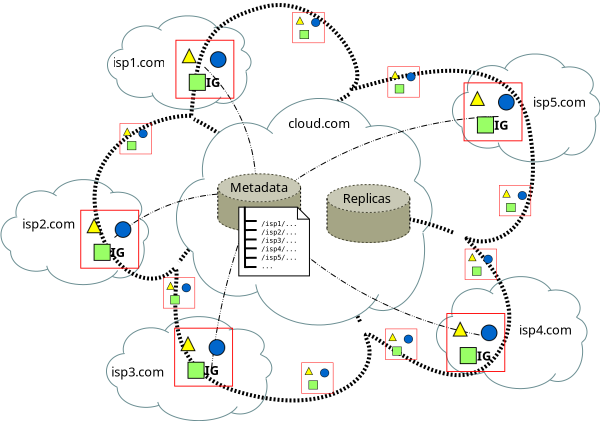 <?xml version="1.0" encoding="UTF-8"?>
<dia:diagram xmlns:dia="http://www.lysator.liu.se/~alla/dia/">
  <dia:layer name="Background" visible="true" active="true">
    <dia:object type="Cisco - Cloud White" version="1" id="O0">
      <dia:attribute name="obj_pos">
        <dia:point val="-116.675,30.475"/>
      </dia:attribute>
      <dia:attribute name="obj_bb">
        <dia:rectangle val="-116.675,30.475;-109.15,36.075"/>
      </dia:attribute>
      <dia:attribute name="meta">
        <dia:composite type="dict"/>
      </dia:attribute>
      <dia:attribute name="elem_corner">
        <dia:point val="-116.675,30.475"/>
      </dia:attribute>
      <dia:attribute name="elem_width">
        <dia:real val="7.525"/>
      </dia:attribute>
      <dia:attribute name="elem_height">
        <dia:real val="5.6"/>
      </dia:attribute>
      <dia:attribute name="line_width">
        <dia:real val="0"/>
      </dia:attribute>
      <dia:attribute name="line_colour">
        <dia:color val="#000000"/>
      </dia:attribute>
      <dia:attribute name="fill_colour">
        <dia:color val="#ffffff"/>
      </dia:attribute>
      <dia:attribute name="show_background">
        <dia:boolean val="true"/>
      </dia:attribute>
      <dia:attribute name="line_style">
        <dia:enum val="0"/>
        <dia:real val="1"/>
      </dia:attribute>
      <dia:attribute name="flip_horizontal">
        <dia:boolean val="false"/>
      </dia:attribute>
      <dia:attribute name="flip_vertical">
        <dia:boolean val="false"/>
      </dia:attribute>
      <dia:attribute name="subscale">
        <dia:real val="1"/>
      </dia:attribute>
    </dia:object>
    <dia:object type="Standard - Arc" version="0" id="O1">
      <dia:attribute name="obj_pos">
        <dia:point val="-120.5,32.719"/>
      </dia:attribute>
      <dia:attribute name="obj_bb">
        <dia:rectangle val="-123.185,28.829;-120.361,32.858"/>
      </dia:attribute>
      <dia:attribute name="conn_endpoints">
        <dia:point val="-120.5,32.719"/>
        <dia:point val="-123.046,28.968"/>
      </dia:attribute>
      <dia:attribute name="curve_distance">
        <dia:real val="0.193"/>
      </dia:attribute>
      <dia:attribute name="line_width">
        <dia:real val="0.2"/>
      </dia:attribute>
      <dia:attribute name="line_style">
        <dia:enum val="4"/>
      </dia:attribute>
    </dia:object>
    <dia:object type="Standard - Arc" version="0" id="O2">
      <dia:attribute name="obj_pos">
        <dia:point val="-126.65,27.019"/>
      </dia:attribute>
      <dia:attribute name="obj_bb">
        <dia:rectangle val="-129.691,26.877;-126.509,29.885"/>
      </dia:attribute>
      <dia:attribute name="conn_endpoints">
        <dia:point val="-126.65,27.019"/>
        <dia:point val="-129.55,29.744"/>
      </dia:attribute>
      <dia:attribute name="curve_distance">
        <dia:real val="0.193"/>
      </dia:attribute>
      <dia:attribute name="line_width">
        <dia:real val="0.2"/>
      </dia:attribute>
      <dia:attribute name="line_style">
        <dia:enum val="4"/>
      </dia:attribute>
    </dia:object>
    <dia:object type="Standard - Arc" version="0" id="O3">
      <dia:attribute name="obj_pos">
        <dia:point val="-125.4,25.144"/>
      </dia:attribute>
      <dia:attribute name="obj_bb">
        <dia:rectangle val="-128.941,22.462;-125.26,25.284"/>
      </dia:attribute>
      <dia:attribute name="conn_endpoints">
        <dia:point val="-125.4,25.144"/>
        <dia:point val="-128.801,22.602"/>
      </dia:attribute>
      <dia:attribute name="curve_distance">
        <dia:real val="0.193"/>
      </dia:attribute>
      <dia:attribute name="line_width">
        <dia:real val="0.2"/>
      </dia:attribute>
      <dia:attribute name="line_style">
        <dia:enum val="4"/>
      </dia:attribute>
    </dia:object>
    <dia:object type="Standard - Arc" version="0" id="O4">
      <dia:attribute name="obj_pos">
        <dia:point val="-121.039,21.355"/>
      </dia:attribute>
      <dia:attribute name="obj_bb">
        <dia:rectangle val="-124.366,21.213;-120.898,24.31"/>
      </dia:attribute>
      <dia:attribute name="conn_endpoints">
        <dia:point val="-121.039,21.355"/>
        <dia:point val="-124.225,24.169"/>
      </dia:attribute>
      <dia:attribute name="curve_distance">
        <dia:real val="0.193"/>
      </dia:attribute>
      <dia:attribute name="line_width">
        <dia:real val="0.2"/>
      </dia:attribute>
      <dia:attribute name="line_style">
        <dia:enum val="4"/>
      </dia:attribute>
    </dia:object>
    <dia:object type="Cisco - Cloud White" version="1" id="O5">
      <dia:attribute name="obj_pos">
        <dia:point val="-133.175,32.476"/>
      </dia:attribute>
      <dia:attribute name="obj_bb">
        <dia:rectangle val="-133.175,32.476;-124.91,37.675"/>
      </dia:attribute>
      <dia:attribute name="meta">
        <dia:composite type="dict"/>
      </dia:attribute>
      <dia:attribute name="elem_corner">
        <dia:point val="-133.175,32.476"/>
      </dia:attribute>
      <dia:attribute name="elem_width">
        <dia:real val="8.265"/>
      </dia:attribute>
      <dia:attribute name="elem_height">
        <dia:real val="5.199"/>
      </dia:attribute>
      <dia:attribute name="line_width">
        <dia:real val="0"/>
      </dia:attribute>
      <dia:attribute name="line_colour">
        <dia:color val="#000000"/>
      </dia:attribute>
      <dia:attribute name="fill_colour">
        <dia:color val="#ffffff"/>
      </dia:attribute>
      <dia:attribute name="show_background">
        <dia:boolean val="true"/>
      </dia:attribute>
      <dia:attribute name="line_style">
        <dia:enum val="0"/>
        <dia:real val="1"/>
      </dia:attribute>
      <dia:attribute name="flip_horizontal">
        <dia:boolean val="false"/>
      </dia:attribute>
      <dia:attribute name="flip_vertical">
        <dia:boolean val="false"/>
      </dia:attribute>
      <dia:attribute name="subscale">
        <dia:real val="1"/>
      </dia:attribute>
    </dia:object>
    <dia:object type="Cisco - Cloud White" version="1" id="O6">
      <dia:attribute name="obj_pos">
        <dia:point val="-138.45,25.625"/>
      </dia:attribute>
      <dia:attribute name="obj_bb">
        <dia:rectangle val="-138.45,25.625;-131.075,30.875"/>
      </dia:attribute>
      <dia:attribute name="meta">
        <dia:composite type="dict"/>
      </dia:attribute>
      <dia:attribute name="elem_corner">
        <dia:point val="-138.45,25.625"/>
      </dia:attribute>
      <dia:attribute name="elem_width">
        <dia:real val="7.375"/>
      </dia:attribute>
      <dia:attribute name="elem_height">
        <dia:real val="5.25"/>
      </dia:attribute>
      <dia:attribute name="line_width">
        <dia:real val="0"/>
      </dia:attribute>
      <dia:attribute name="line_colour">
        <dia:color val="#000000"/>
      </dia:attribute>
      <dia:attribute name="fill_colour">
        <dia:color val="#ffffff"/>
      </dia:attribute>
      <dia:attribute name="show_background">
        <dia:boolean val="true"/>
      </dia:attribute>
      <dia:attribute name="line_style">
        <dia:enum val="0"/>
        <dia:real val="1"/>
      </dia:attribute>
      <dia:attribute name="flip_horizontal">
        <dia:boolean val="false"/>
      </dia:attribute>
      <dia:attribute name="flip_vertical">
        <dia:boolean val="false"/>
      </dia:attribute>
      <dia:attribute name="subscale">
        <dia:real val="1"/>
      </dia:attribute>
    </dia:object>
    <dia:object type="Cisco - Cloud White" version="1" id="O7">
      <dia:attribute name="obj_pos">
        <dia:point val="-115.875,19.344"/>
      </dia:attribute>
      <dia:attribute name="obj_bb">
        <dia:rectangle val="-115.875,19.344;-108.5,24.738"/>
      </dia:attribute>
      <dia:attribute name="meta">
        <dia:composite type="dict"/>
      </dia:attribute>
      <dia:attribute name="elem_corner">
        <dia:point val="-115.875,19.344"/>
      </dia:attribute>
      <dia:attribute name="elem_width">
        <dia:real val="7.375"/>
      </dia:attribute>
      <dia:attribute name="elem_height">
        <dia:real val="5.394"/>
      </dia:attribute>
      <dia:attribute name="line_width">
        <dia:real val="0"/>
      </dia:attribute>
      <dia:attribute name="line_colour">
        <dia:color val="#000000"/>
      </dia:attribute>
      <dia:attribute name="fill_colour">
        <dia:color val="#ffffff"/>
      </dia:attribute>
      <dia:attribute name="show_background">
        <dia:boolean val="true"/>
      </dia:attribute>
      <dia:attribute name="line_style">
        <dia:enum val="0"/>
        <dia:real val="1"/>
      </dia:attribute>
      <dia:attribute name="flip_horizontal">
        <dia:boolean val="false"/>
      </dia:attribute>
      <dia:attribute name="flip_vertical">
        <dia:boolean val="false"/>
      </dia:attribute>
      <dia:attribute name="subscale">
        <dia:real val="1"/>
      </dia:attribute>
    </dia:object>
    <dia:object type="Cisco - Cloud White" version="1" id="O8">
      <dia:attribute name="obj_pos">
        <dia:point val="-133.125,17.438"/>
      </dia:attribute>
      <dia:attribute name="obj_bb">
        <dia:rectangle val="-133.125,17.438;-125.95,22.113"/>
      </dia:attribute>
      <dia:attribute name="meta">
        <dia:composite type="dict"/>
      </dia:attribute>
      <dia:attribute name="elem_corner">
        <dia:point val="-133.125,17.438"/>
      </dia:attribute>
      <dia:attribute name="elem_width">
        <dia:real val="7.175"/>
      </dia:attribute>
      <dia:attribute name="elem_height">
        <dia:real val="4.675"/>
      </dia:attribute>
      <dia:attribute name="line_width">
        <dia:real val="0"/>
      </dia:attribute>
      <dia:attribute name="line_colour">
        <dia:color val="#000000"/>
      </dia:attribute>
      <dia:attribute name="fill_colour">
        <dia:color val="#ffffff"/>
      </dia:attribute>
      <dia:attribute name="show_background">
        <dia:boolean val="true"/>
      </dia:attribute>
      <dia:attribute name="line_style">
        <dia:enum val="0"/>
        <dia:real val="1"/>
      </dia:attribute>
      <dia:attribute name="flip_horizontal">
        <dia:boolean val="false"/>
      </dia:attribute>
      <dia:attribute name="flip_vertical">
        <dia:boolean val="false"/>
      </dia:attribute>
      <dia:attribute name="subscale">
        <dia:real val="1"/>
      </dia:attribute>
    </dia:object>
    <dia:object type="Network - Cloud" version="1" id="O9">
      <dia:attribute name="obj_pos">
        <dia:point val="-133.775,16.894"/>
      </dia:attribute>
      <dia:attribute name="obj_bb">
        <dia:rectangle val="-133.775,16.894;-111.85,36.669"/>
      </dia:attribute>
      <dia:attribute name="meta">
        <dia:composite type="dict"/>
      </dia:attribute>
      <dia:attribute name="elem_corner">
        <dia:point val="-133.775,16.894"/>
      </dia:attribute>
      <dia:attribute name="elem_width">
        <dia:real val="21.925"/>
      </dia:attribute>
      <dia:attribute name="elem_height">
        <dia:real val="19.775"/>
      </dia:attribute>
      <dia:attribute name="line_width">
        <dia:real val="0.2"/>
      </dia:attribute>
      <dia:attribute name="line_colour">
        <dia:color val="#000000"/>
      </dia:attribute>
      <dia:attribute name="fill_colour">
        <dia:color val="#ffffff"/>
      </dia:attribute>
      <dia:attribute name="show_background">
        <dia:boolean val="false"/>
      </dia:attribute>
      <dia:attribute name="line_style">
        <dia:enum val="4"/>
        <dia:real val="1"/>
      </dia:attribute>
      <dia:attribute name="padding">
        <dia:real val="0.1"/>
      </dia:attribute>
      <dia:attribute name="text">
        <dia:composite type="text">
          <dia:attribute name="string">
            <dia:string>##</dia:string>
          </dia:attribute>
          <dia:attribute name="font">
            <dia:font family="sans" style="0" name="Helvetica"/>
          </dia:attribute>
          <dia:attribute name="height">
            <dia:real val="0.8"/>
          </dia:attribute>
          <dia:attribute name="pos">
            <dia:point val="-122.225,27.33"/>
          </dia:attribute>
          <dia:attribute name="color">
            <dia:color val="#000000"/>
          </dia:attribute>
          <dia:attribute name="alignment">
            <dia:enum val="1"/>
          </dia:attribute>
        </dia:composite>
      </dia:attribute>
      <dia:attribute name="flip_horizontal">
        <dia:boolean val="false"/>
      </dia:attribute>
      <dia:attribute name="flip_vertical">
        <dia:boolean val="false"/>
      </dia:attribute>
      <dia:attribute name="subscale">
        <dia:real val="1"/>
      </dia:attribute>
    </dia:object>
    <dia:object type="Cisco - Cloud White" version="1" id="O10">
      <dia:attribute name="obj_pos">
        <dia:point val="-129.675,21.569"/>
      </dia:attribute>
      <dia:attribute name="obj_bb">
        <dia:rectangle val="-129.675,21.569;-116.9,32.894"/>
      </dia:attribute>
      <dia:attribute name="meta">
        <dia:composite type="dict"/>
      </dia:attribute>
      <dia:attribute name="elem_corner">
        <dia:point val="-129.675,21.569"/>
      </dia:attribute>
      <dia:attribute name="elem_width">
        <dia:real val="12.775"/>
      </dia:attribute>
      <dia:attribute name="elem_height">
        <dia:real val="11.325"/>
      </dia:attribute>
      <dia:attribute name="line_width">
        <dia:real val="0"/>
      </dia:attribute>
      <dia:attribute name="line_colour">
        <dia:color val="#000000"/>
      </dia:attribute>
      <dia:attribute name="fill_colour">
        <dia:color val="#ffffff"/>
      </dia:attribute>
      <dia:attribute name="show_background">
        <dia:boolean val="true"/>
      </dia:attribute>
      <dia:attribute name="line_style">
        <dia:enum val="0"/>
        <dia:real val="1"/>
      </dia:attribute>
      <dia:attribute name="flip_horizontal">
        <dia:boolean val="false"/>
      </dia:attribute>
      <dia:attribute name="flip_vertical">
        <dia:boolean val="false"/>
      </dia:attribute>
      <dia:attribute name="subscale">
        <dia:real val="1"/>
      </dia:attribute>
    </dia:object>
    <dia:object type="Standard - Text" version="1" id="O11">
      <dia:attribute name="obj_pos">
        <dia:point val="-132.875,19.994"/>
      </dia:attribute>
      <dia:attribute name="obj_bb">
        <dia:rectangle val="-132.875,19.399;-129.98,20.144"/>
      </dia:attribute>
      <dia:attribute name="text">
        <dia:composite type="text">
          <dia:attribute name="string">
            <dia:string>#isp1.com#</dia:string>
          </dia:attribute>
          <dia:attribute name="font">
            <dia:font family="sans" style="0" name="Helvetica"/>
          </dia:attribute>
          <dia:attribute name="height">
            <dia:real val="0.8"/>
          </dia:attribute>
          <dia:attribute name="pos">
            <dia:point val="-132.875,19.994"/>
          </dia:attribute>
          <dia:attribute name="color">
            <dia:color val="#000000"/>
          </dia:attribute>
          <dia:attribute name="alignment">
            <dia:enum val="0"/>
          </dia:attribute>
        </dia:composite>
      </dia:attribute>
      <dia:attribute name="valign">
        <dia:enum val="3"/>
      </dia:attribute>
    </dia:object>
    <dia:object type="Standard - Text" version="1" id="O12">
      <dia:attribute name="obj_pos">
        <dia:point val="-137.385,28.071"/>
      </dia:attribute>
      <dia:attribute name="obj_bb">
        <dia:rectangle val="-137.385,27.476;-134.49,28.221"/>
      </dia:attribute>
      <dia:attribute name="text">
        <dia:composite type="text">
          <dia:attribute name="string">
            <dia:string>#isp2.com#</dia:string>
          </dia:attribute>
          <dia:attribute name="font">
            <dia:font family="sans" style="0" name="Helvetica"/>
          </dia:attribute>
          <dia:attribute name="height">
            <dia:real val="0.8"/>
          </dia:attribute>
          <dia:attribute name="pos">
            <dia:point val="-137.385,28.071"/>
          </dia:attribute>
          <dia:attribute name="color">
            <dia:color val="#000000"/>
          </dia:attribute>
          <dia:attribute name="alignment">
            <dia:enum val="0"/>
          </dia:attribute>
        </dia:composite>
      </dia:attribute>
      <dia:attribute name="valign">
        <dia:enum val="3"/>
      </dia:attribute>
    </dia:object>
    <dia:object type="Standard - Text" version="1" id="O13">
      <dia:attribute name="obj_pos">
        <dia:point val="-132.935,35.465"/>
      </dia:attribute>
      <dia:attribute name="obj_bb">
        <dia:rectangle val="-132.935,34.87;-130.04,35.615"/>
      </dia:attribute>
      <dia:attribute name="text">
        <dia:composite type="text">
          <dia:attribute name="string">
            <dia:string>#isp3.com#</dia:string>
          </dia:attribute>
          <dia:attribute name="font">
            <dia:font family="sans" style="0" name="Helvetica"/>
          </dia:attribute>
          <dia:attribute name="height">
            <dia:real val="0.8"/>
          </dia:attribute>
          <dia:attribute name="pos">
            <dia:point val="-132.935,35.465"/>
          </dia:attribute>
          <dia:attribute name="color">
            <dia:color val="#000000"/>
          </dia:attribute>
          <dia:attribute name="alignment">
            <dia:enum val="0"/>
          </dia:attribute>
        </dia:composite>
      </dia:attribute>
      <dia:attribute name="valign">
        <dia:enum val="3"/>
      </dia:attribute>
    </dia:object>
    <dia:object type="Standard - Text" version="1" id="O14">
      <dia:attribute name="obj_pos">
        <dia:point val="-112.545,33.373"/>
      </dia:attribute>
      <dia:attribute name="obj_bb">
        <dia:rectangle val="-112.545,32.778;-109.65,33.523"/>
      </dia:attribute>
      <dia:attribute name="text">
        <dia:composite type="text">
          <dia:attribute name="string">
            <dia:string>#isp4.com#</dia:string>
          </dia:attribute>
          <dia:attribute name="font">
            <dia:font family="sans" style="0" name="Helvetica"/>
          </dia:attribute>
          <dia:attribute name="height">
            <dia:real val="0.8"/>
          </dia:attribute>
          <dia:attribute name="pos">
            <dia:point val="-112.545,33.373"/>
          </dia:attribute>
          <dia:attribute name="color">
            <dia:color val="#000000"/>
          </dia:attribute>
          <dia:attribute name="alignment">
            <dia:enum val="0"/>
          </dia:attribute>
        </dia:composite>
      </dia:attribute>
      <dia:attribute name="valign">
        <dia:enum val="3"/>
      </dia:attribute>
    </dia:object>
    <dia:object type="Standard - Text" version="1" id="O15">
      <dia:attribute name="obj_pos">
        <dia:point val="-111.855,21.98"/>
      </dia:attribute>
      <dia:attribute name="obj_bb">
        <dia:rectangle val="-111.855,21.385;-108.96,22.13"/>
      </dia:attribute>
      <dia:attribute name="text">
        <dia:composite type="text">
          <dia:attribute name="string">
            <dia:string>#isp5.com#</dia:string>
          </dia:attribute>
          <dia:attribute name="font">
            <dia:font family="sans" style="0" name="Helvetica"/>
          </dia:attribute>
          <dia:attribute name="height">
            <dia:real val="0.8"/>
          </dia:attribute>
          <dia:attribute name="pos">
            <dia:point val="-111.855,21.98"/>
          </dia:attribute>
          <dia:attribute name="color">
            <dia:color val="#000000"/>
          </dia:attribute>
          <dia:attribute name="alignment">
            <dia:enum val="0"/>
          </dia:attribute>
        </dia:composite>
      </dia:attribute>
      <dia:attribute name="valign">
        <dia:enum val="3"/>
      </dia:attribute>
    </dia:object>
    <dia:object type="Standard - Text" version="1" id="O16">
      <dia:attribute name="obj_pos">
        <dia:point val="-124.09,23.044"/>
      </dia:attribute>
      <dia:attribute name="obj_bb">
        <dia:rectangle val="-124.09,22.449;-120.785,23.194"/>
      </dia:attribute>
      <dia:attribute name="text">
        <dia:composite type="text">
          <dia:attribute name="string">
            <dia:string>#cloud.com#</dia:string>
          </dia:attribute>
          <dia:attribute name="font">
            <dia:font family="sans" style="0" name="Helvetica"/>
          </dia:attribute>
          <dia:attribute name="height">
            <dia:real val="0.8"/>
          </dia:attribute>
          <dia:attribute name="pos">
            <dia:point val="-124.09,23.044"/>
          </dia:attribute>
          <dia:attribute name="color">
            <dia:color val="#000000"/>
          </dia:attribute>
          <dia:attribute name="alignment">
            <dia:enum val="0"/>
          </dia:attribute>
        </dia:composite>
      </dia:attribute>
      <dia:attribute name="valign">
        <dia:enum val="3"/>
      </dia:attribute>
    </dia:object>
    <dia:object type="Standard - Arc" version="0" id="O17">
      <dia:attribute name="obj_pos">
        <dia:point val="-128.275,19.994"/>
      </dia:attribute>
      <dia:attribute name="obj_bb">
        <dia:rectangle val="-128.275,19.994;-125.7,25.844"/>
      </dia:attribute>
      <dia:attribute name="conn_endpoints">
        <dia:point val="-128.275,19.994"/>
        <dia:point val="-125.7,25.844"/>
      </dia:attribute>
      <dia:attribute name="curve_distance">
        <dia:real val="-0.636"/>
      </dia:attribute>
      <dia:attribute name="line_width">
        <dia:real val="0"/>
      </dia:attribute>
      <dia:attribute name="line_style">
        <dia:enum val="3"/>
      </dia:attribute>
      <dia:attribute name="dashlength">
        <dia:real val="0.3"/>
      </dia:attribute>
    </dia:object>
    <dia:object type="Standard - Arc" version="0" id="O18">
      <dia:attribute name="obj_pos">
        <dia:point val="-132.775,28.519"/>
      </dia:attribute>
      <dia:attribute name="obj_bb">
        <dia:rectangle val="-132.775,26.317;-126.2,28.519"/>
      </dia:attribute>
      <dia:attribute name="conn_endpoints">
        <dia:point val="-132.775,28.519"/>
        <dia:point val="-126.2,26.344"/>
      </dia:attribute>
      <dia:attribute name="curve_distance">
        <dia:real val="-0.695"/>
      </dia:attribute>
      <dia:attribute name="line_width">
        <dia:real val="0"/>
      </dia:attribute>
      <dia:attribute name="line_style">
        <dia:enum val="3"/>
      </dia:attribute>
      <dia:attribute name="dashlength">
        <dia:real val="0.3"/>
      </dia:attribute>
    </dia:object>
    <dia:object type="Standard - Arc" version="0" id="O19">
      <dia:attribute name="obj_pos">
        <dia:point val="-113.575,22.469"/>
      </dia:attribute>
      <dia:attribute name="obj_bb">
        <dia:rectangle val="-125.175,22.469;-113.575,26.694"/>
      </dia:attribute>
      <dia:attribute name="conn_endpoints">
        <dia:point val="-113.575,22.469"/>
        <dia:point val="-125.175,26.694"/>
      </dia:attribute>
      <dia:attribute name="curve_distance">
        <dia:real val="1"/>
      </dia:attribute>
      <dia:attribute name="line_width">
        <dia:real val="0"/>
      </dia:attribute>
      <dia:attribute name="line_style">
        <dia:enum val="3"/>
      </dia:attribute>
      <dia:attribute name="dashlength">
        <dia:real val="0.3"/>
      </dia:attribute>
    </dia:object>
    <dia:object type="Standard - Arc" version="0" id="O20">
      <dia:attribute name="obj_pos">
        <dia:point val="-114.525,33.394"/>
      </dia:attribute>
      <dia:attribute name="obj_bb">
        <dia:rectangle val="-124.8,27.994;-114.525,33.394"/>
      </dia:attribute>
      <dia:attribute name="conn_endpoints">
        <dia:point val="-114.525,33.394"/>
        <dia:point val="-124.8,27.994"/>
      </dia:attribute>
      <dia:attribute name="curve_distance">
        <dia:real val="-0.865"/>
      </dia:attribute>
      <dia:attribute name="line_width">
        <dia:real val="0"/>
      </dia:attribute>
      <dia:attribute name="line_style">
        <dia:enum val="3"/>
      </dia:attribute>
      <dia:attribute name="dashlength">
        <dia:real val="0.3"/>
      </dia:attribute>
    </dia:object>
    <dia:object type="Standard - Arc" version="0" id="O21">
      <dia:attribute name="obj_pos">
        <dia:point val="-127.925,35.069"/>
      </dia:attribute>
      <dia:attribute name="obj_bb">
        <dia:rectangle val="-127.925,26.369;-125.65,35.069"/>
      </dia:attribute>
      <dia:attribute name="conn_endpoints">
        <dia:point val="-127.925,35.069"/>
        <dia:point val="-125.65,26.369"/>
      </dia:attribute>
      <dia:attribute name="curve_distance">
        <dia:real val="-0.333"/>
      </dia:attribute>
      <dia:attribute name="line_width">
        <dia:real val="0"/>
      </dia:attribute>
      <dia:attribute name="line_style">
        <dia:enum val="3"/>
      </dia:attribute>
      <dia:attribute name="dashlength">
        <dia:real val="0.3"/>
      </dia:attribute>
    </dia:object>
    <dia:object type="Standard - Arc" version="0" id="O22">
      <dia:attribute name="obj_pos">
        <dia:point val="-115.85,28.269"/>
      </dia:attribute>
      <dia:attribute name="obj_bb">
        <dia:rectangle val="-120.096,27.265;-115.731,28.387"/>
      </dia:attribute>
      <dia:attribute name="conn_endpoints">
        <dia:point val="-115.85,28.269"/>
        <dia:point val="-119.977,27.384"/>
      </dia:attribute>
      <dia:attribute name="curve_distance">
        <dia:real val="0.193"/>
      </dia:attribute>
      <dia:attribute name="line_width">
        <dia:real val="0.2"/>
      </dia:attribute>
      <dia:attribute name="line_style">
        <dia:enum val="4"/>
      </dia:attribute>
    </dia:object>
    <dia:object type="Cisco - Relational Database" version="1" id="O23">
      <dia:attribute name="obj_pos">
        <dia:point val="-122.15,25.869"/>
      </dia:attribute>
      <dia:attribute name="obj_bb">
        <dia:rectangle val="-122.15,25.869;-117.986,28.791"/>
      </dia:attribute>
      <dia:attribute name="meta">
        <dia:composite type="dict"/>
      </dia:attribute>
      <dia:attribute name="elem_corner">
        <dia:point val="-122.15,25.869"/>
      </dia:attribute>
      <dia:attribute name="elem_width">
        <dia:real val="4.164"/>
      </dia:attribute>
      <dia:attribute name="elem_height">
        <dia:real val="2.923"/>
      </dia:attribute>
      <dia:attribute name="line_width">
        <dia:real val="0"/>
      </dia:attribute>
      <dia:attribute name="line_colour">
        <dia:color val="#000000"/>
      </dia:attribute>
      <dia:attribute name="fill_colour">
        <dia:color val="#ffffff"/>
      </dia:attribute>
      <dia:attribute name="show_background">
        <dia:boolean val="true"/>
      </dia:attribute>
      <dia:attribute name="line_style">
        <dia:enum val="4"/>
        <dia:real val="1"/>
      </dia:attribute>
      <dia:attribute name="flip_horizontal">
        <dia:boolean val="false"/>
      </dia:attribute>
      <dia:attribute name="flip_vertical">
        <dia:boolean val="false"/>
      </dia:attribute>
      <dia:attribute name="subscale">
        <dia:real val="1"/>
      </dia:attribute>
    </dia:object>
    <dia:object type="Standard - Text" version="1" id="O24">
      <dia:attribute name="obj_pos">
        <dia:point val="-121.36,26.789"/>
      </dia:attribute>
      <dia:attribute name="obj_bb">
        <dia:rectangle val="-121.36,26.194;-118.708,26.939"/>
      </dia:attribute>
      <dia:attribute name="text">
        <dia:composite type="text">
          <dia:attribute name="string">
            <dia:string>#Replicas#</dia:string>
          </dia:attribute>
          <dia:attribute name="font">
            <dia:font family="sans" style="0" name="Helvetica"/>
          </dia:attribute>
          <dia:attribute name="height">
            <dia:real val="0.8"/>
          </dia:attribute>
          <dia:attribute name="pos">
            <dia:point val="-121.36,26.789"/>
          </dia:attribute>
          <dia:attribute name="color">
            <dia:color val="#000000"/>
          </dia:attribute>
          <dia:attribute name="alignment">
            <dia:enum val="0"/>
          </dia:attribute>
        </dia:composite>
      </dia:attribute>
      <dia:attribute name="valign">
        <dia:enum val="3"/>
      </dia:attribute>
    </dia:object>
    <dia:object type="Standard - Image" version="0" id="O25">
      <dia:attribute name="obj_pos">
        <dia:point val="-113.55,25.9"/>
      </dia:attribute>
      <dia:attribute name="obj_bb">
        <dia:rectangle val="-113.55,25.9;-111.946,27.45"/>
      </dia:attribute>
      <dia:attribute name="elem_corner">
        <dia:point val="-113.55,25.9"/>
      </dia:attribute>
      <dia:attribute name="elem_width">
        <dia:real val="1.604"/>
      </dia:attribute>
      <dia:attribute name="elem_height">
        <dia:real val="1.55"/>
      </dia:attribute>
      <dia:attribute name="border_width">
        <dia:real val="0"/>
      </dia:attribute>
      <dia:attribute name="line_style">
        <dia:enum val="4"/>
      </dia:attribute>
      <dia:attribute name="draw_border">
        <dia:boolean val="false"/>
      </dia:attribute>
      <dia:attribute name="keep_aspect">
        <dia:boolean val="true"/>
      </dia:attribute>
      <dia:attribute name="file">
        <dia:string>#/tmp/icon-caching.gif#</dia:string>
      </dia:attribute>
    </dia:object>
    <dia:object type="Standard - Image" version="0" id="O26">
      <dia:attribute name="obj_pos">
        <dia:point val="-115.26,29.083"/>
      </dia:attribute>
      <dia:attribute name="obj_bb">
        <dia:rectangle val="-115.26,29.083;-113.656,30.633"/>
      </dia:attribute>
      <dia:attribute name="elem_corner">
        <dia:point val="-115.26,29.083"/>
      </dia:attribute>
      <dia:attribute name="elem_width">
        <dia:real val="1.604"/>
      </dia:attribute>
      <dia:attribute name="elem_height">
        <dia:real val="1.55"/>
      </dia:attribute>
      <dia:attribute name="border_width">
        <dia:real val="0"/>
      </dia:attribute>
      <dia:attribute name="line_style">
        <dia:enum val="4"/>
      </dia:attribute>
      <dia:attribute name="dashlength">
        <dia:real val="0"/>
      </dia:attribute>
      <dia:attribute name="draw_border">
        <dia:boolean val="false"/>
      </dia:attribute>
      <dia:attribute name="keep_aspect">
        <dia:boolean val="true"/>
      </dia:attribute>
      <dia:attribute name="file">
        <dia:string>#/tmp/icon-caching.gif#</dia:string>
      </dia:attribute>
    </dia:object>
    <dia:object type="Standard - Image" version="0" id="O27">
      <dia:attribute name="obj_pos">
        <dia:point val="-119.12,19.965"/>
      </dia:attribute>
      <dia:attribute name="obj_bb">
        <dia:rectangle val="-119.12,19.965;-117.516,21.515"/>
      </dia:attribute>
      <dia:attribute name="elem_corner">
        <dia:point val="-119.12,19.965"/>
      </dia:attribute>
      <dia:attribute name="elem_width">
        <dia:real val="1.604"/>
      </dia:attribute>
      <dia:attribute name="elem_height">
        <dia:real val="1.55"/>
      </dia:attribute>
      <dia:attribute name="border_width">
        <dia:real val="0"/>
      </dia:attribute>
      <dia:attribute name="line_style">
        <dia:enum val="4"/>
      </dia:attribute>
      <dia:attribute name="dashlength">
        <dia:real val="0"/>
      </dia:attribute>
      <dia:attribute name="draw_border">
        <dia:boolean val="false"/>
      </dia:attribute>
      <dia:attribute name="keep_aspect">
        <dia:boolean val="true"/>
      </dia:attribute>
      <dia:attribute name="file">
        <dia:string>#/tmp/icon-caching.gif#</dia:string>
      </dia:attribute>
    </dia:object>
    <dia:object type="Standard - Image" version="0" id="O28">
      <dia:attribute name="obj_pos">
        <dia:point val="-123.88,17.248"/>
      </dia:attribute>
      <dia:attribute name="obj_bb">
        <dia:rectangle val="-123.88,17.248;-122.276,18.798"/>
      </dia:attribute>
      <dia:attribute name="elem_corner">
        <dia:point val="-123.88,17.248"/>
      </dia:attribute>
      <dia:attribute name="elem_width">
        <dia:real val="1.604"/>
      </dia:attribute>
      <dia:attribute name="elem_height">
        <dia:real val="1.55"/>
      </dia:attribute>
      <dia:attribute name="border_width">
        <dia:real val="0"/>
      </dia:attribute>
      <dia:attribute name="line_style">
        <dia:enum val="4"/>
      </dia:attribute>
      <dia:attribute name="dashlength">
        <dia:real val="0"/>
      </dia:attribute>
      <dia:attribute name="draw_border">
        <dia:boolean val="false"/>
      </dia:attribute>
      <dia:attribute name="keep_aspect">
        <dia:boolean val="true"/>
      </dia:attribute>
      <dia:attribute name="file">
        <dia:string>#/tmp/icon-caching.gif#</dia:string>
      </dia:attribute>
    </dia:object>
    <dia:object type="Standard - Image" version="0" id="O29">
      <dia:attribute name="obj_pos">
        <dia:point val="-132.515,22.805"/>
      </dia:attribute>
      <dia:attribute name="obj_bb">
        <dia:rectangle val="-132.515,22.805;-130.911,24.355"/>
      </dia:attribute>
      <dia:attribute name="elem_corner">
        <dia:point val="-132.515,22.805"/>
      </dia:attribute>
      <dia:attribute name="elem_width">
        <dia:real val="1.604"/>
      </dia:attribute>
      <dia:attribute name="elem_height">
        <dia:real val="1.55"/>
      </dia:attribute>
      <dia:attribute name="border_width">
        <dia:real val="0"/>
      </dia:attribute>
      <dia:attribute name="line_style">
        <dia:enum val="4"/>
      </dia:attribute>
      <dia:attribute name="dashlength">
        <dia:real val="0"/>
      </dia:attribute>
      <dia:attribute name="draw_border">
        <dia:boolean val="false"/>
      </dia:attribute>
      <dia:attribute name="keep_aspect">
        <dia:boolean val="true"/>
      </dia:attribute>
      <dia:attribute name="file">
        <dia:string>#/tmp/icon-caching.gif#</dia:string>
      </dia:attribute>
    </dia:object>
    <dia:object type="Standard - Image" version="0" id="O30">
      <dia:attribute name="obj_pos">
        <dia:point val="-130.35,30.513"/>
      </dia:attribute>
      <dia:attribute name="obj_bb">
        <dia:rectangle val="-130.35,30.513;-128.746,32.063"/>
      </dia:attribute>
      <dia:attribute name="elem_corner">
        <dia:point val="-130.35,30.513"/>
      </dia:attribute>
      <dia:attribute name="elem_width">
        <dia:real val="1.604"/>
      </dia:attribute>
      <dia:attribute name="elem_height">
        <dia:real val="1.55"/>
      </dia:attribute>
      <dia:attribute name="border_width">
        <dia:real val="0"/>
      </dia:attribute>
      <dia:attribute name="line_style">
        <dia:enum val="4"/>
      </dia:attribute>
      <dia:attribute name="dashlength">
        <dia:real val="0"/>
      </dia:attribute>
      <dia:attribute name="draw_border">
        <dia:boolean val="false"/>
      </dia:attribute>
      <dia:attribute name="keep_aspect">
        <dia:boolean val="true"/>
      </dia:attribute>
      <dia:attribute name="file">
        <dia:string>#/tmp/icon-caching.gif#</dia:string>
      </dia:attribute>
    </dia:object>
    <dia:object type="Standard - Image" version="0" id="O31">
      <dia:attribute name="obj_pos">
        <dia:point val="-123.435,34.77"/>
      </dia:attribute>
      <dia:attribute name="obj_bb">
        <dia:rectangle val="-123.435,34.77;-121.831,36.32"/>
      </dia:attribute>
      <dia:attribute name="elem_corner">
        <dia:point val="-123.435,34.77"/>
      </dia:attribute>
      <dia:attribute name="elem_width">
        <dia:real val="1.604"/>
      </dia:attribute>
      <dia:attribute name="elem_height">
        <dia:real val="1.55"/>
      </dia:attribute>
      <dia:attribute name="border_width">
        <dia:real val="0"/>
      </dia:attribute>
      <dia:attribute name="line_style">
        <dia:enum val="4"/>
      </dia:attribute>
      <dia:attribute name="dashlength">
        <dia:real val="0"/>
      </dia:attribute>
      <dia:attribute name="draw_border">
        <dia:boolean val="false"/>
      </dia:attribute>
      <dia:attribute name="keep_aspect">
        <dia:boolean val="true"/>
      </dia:attribute>
      <dia:attribute name="file">
        <dia:string>#/tmp/icon-caching.gif#</dia:string>
      </dia:attribute>
    </dia:object>
    <dia:object type="Standard - Image" version="0" id="O32">
      <dia:attribute name="obj_pos">
        <dia:point val="-119.245,33.078"/>
      </dia:attribute>
      <dia:attribute name="obj_bb">
        <dia:rectangle val="-119.245,33.078;-117.641,34.628"/>
      </dia:attribute>
      <dia:attribute name="elem_corner">
        <dia:point val="-119.245,33.078"/>
      </dia:attribute>
      <dia:attribute name="elem_width">
        <dia:real val="1.604"/>
      </dia:attribute>
      <dia:attribute name="elem_height">
        <dia:real val="1.55"/>
      </dia:attribute>
      <dia:attribute name="border_width">
        <dia:real val="0"/>
      </dia:attribute>
      <dia:attribute name="line_style">
        <dia:enum val="4"/>
      </dia:attribute>
      <dia:attribute name="dashlength">
        <dia:real val="0"/>
      </dia:attribute>
      <dia:attribute name="draw_border">
        <dia:boolean val="false"/>
      </dia:attribute>
      <dia:attribute name="keep_aspect">
        <dia:boolean val="true"/>
      </dia:attribute>
      <dia:attribute name="file">
        <dia:string>#/tmp/icon-caching.gif#</dia:string>
      </dia:attribute>
    </dia:object>
    <dia:group>
      <dia:object type="Standard - Image" version="0" id="O33">
        <dia:attribute name="obj_pos">
          <dia:point val="-129.727,18.633"/>
        </dia:attribute>
        <dia:attribute name="obj_bb">
          <dia:rectangle val="-129.727,18.633;-126.785,21.575"/>
        </dia:attribute>
        <dia:attribute name="elem_corner">
          <dia:point val="-129.727,18.633"/>
        </dia:attribute>
        <dia:attribute name="elem_width">
          <dia:real val="2.942"/>
        </dia:attribute>
        <dia:attribute name="elem_height">
          <dia:real val="2.943"/>
        </dia:attribute>
        <dia:attribute name="border_width">
          <dia:real val="0"/>
        </dia:attribute>
        <dia:attribute name="line_style">
          <dia:enum val="4"/>
        </dia:attribute>
        <dia:attribute name="dashlength">
          <dia:real val="0"/>
        </dia:attribute>
        <dia:attribute name="draw_border">
          <dia:boolean val="false"/>
        </dia:attribute>
        <dia:attribute name="keep_aspect">
          <dia:boolean val="true"/>
        </dia:attribute>
        <dia:attribute name="file">
          <dia:string>#/home/jude/Downloads/osa/osa_server_proxy.svg#</dia:string>
        </dia:attribute>
      </dia:object>
      <dia:object type="Standard - Text" version="1" id="O34">
        <dia:attribute name="obj_pos">
          <dia:point val="-128.2,21.0"/>
        </dia:attribute>
        <dia:attribute name="obj_bb">
          <dia:rectangle val="-128.2,20.405;-127.437,21.15"/>
        </dia:attribute>
        <dia:attribute name="text">
          <dia:composite type="text">
            <dia:attribute name="string">
              <dia:string>#IG#</dia:string>
            </dia:attribute>
            <dia:attribute name="font">
              <dia:font family="sans" style="80" name="Helvetica-Bold"/>
            </dia:attribute>
            <dia:attribute name="height">
              <dia:real val="0.8"/>
            </dia:attribute>
            <dia:attribute name="pos">
              <dia:point val="-128.2,21.0"/>
            </dia:attribute>
            <dia:attribute name="color">
              <dia:color val="#000000"/>
            </dia:attribute>
            <dia:attribute name="alignment">
              <dia:enum val="0"/>
            </dia:attribute>
          </dia:composite>
        </dia:attribute>
        <dia:attribute name="valign">
          <dia:enum val="3"/>
        </dia:attribute>
      </dia:object>
    </dia:group>
    <dia:group>
      <dia:object type="Standard - Image" version="0" id="O35">
        <dia:attribute name="obj_pos">
          <dia:point val="-134.485,27.133"/>
        </dia:attribute>
        <dia:attribute name="obj_bb">
          <dia:rectangle val="-134.485,27.133;-131.543,30.075"/>
        </dia:attribute>
        <dia:attribute name="elem_corner">
          <dia:point val="-134.485,27.133"/>
        </dia:attribute>
        <dia:attribute name="elem_width">
          <dia:real val="2.942"/>
        </dia:attribute>
        <dia:attribute name="elem_height">
          <dia:real val="2.943"/>
        </dia:attribute>
        <dia:attribute name="border_width">
          <dia:real val="0"/>
        </dia:attribute>
        <dia:attribute name="line_style">
          <dia:enum val="4"/>
        </dia:attribute>
        <dia:attribute name="dashlength">
          <dia:real val="0"/>
        </dia:attribute>
        <dia:attribute name="draw_border">
          <dia:boolean val="false"/>
        </dia:attribute>
        <dia:attribute name="keep_aspect">
          <dia:boolean val="true"/>
        </dia:attribute>
        <dia:attribute name="file">
          <dia:string>#/home/jude/Downloads/osa/osa_server_proxy.svg#</dia:string>
        </dia:attribute>
      </dia:object>
      <dia:object type="Standard - Text" version="1" id="O36">
        <dia:attribute name="obj_pos">
          <dia:point val="-132.958,29.5"/>
        </dia:attribute>
        <dia:attribute name="obj_bb">
          <dia:rectangle val="-132.958,28.905;-132.195,29.65"/>
        </dia:attribute>
        <dia:attribute name="text">
          <dia:composite type="text">
            <dia:attribute name="string">
              <dia:string>#IG#</dia:string>
            </dia:attribute>
            <dia:attribute name="font">
              <dia:font family="sans" style="80" name="Helvetica-Bold"/>
            </dia:attribute>
            <dia:attribute name="height">
              <dia:real val="0.8"/>
            </dia:attribute>
            <dia:attribute name="pos">
              <dia:point val="-132.958,29.5"/>
            </dia:attribute>
            <dia:attribute name="color">
              <dia:color val="#000000"/>
            </dia:attribute>
            <dia:attribute name="alignment">
              <dia:enum val="0"/>
            </dia:attribute>
          </dia:composite>
        </dia:attribute>
        <dia:attribute name="valign">
          <dia:enum val="3"/>
        </dia:attribute>
      </dia:object>
    </dia:group>
    <dia:group>
      <dia:object type="Standard - Image" version="0" id="O37">
        <dia:attribute name="obj_pos">
          <dia:point val="-115.32,20.765"/>
        </dia:attribute>
        <dia:attribute name="obj_bb">
          <dia:rectangle val="-115.32,20.765;-112.378,23.708"/>
        </dia:attribute>
        <dia:attribute name="elem_corner">
          <dia:point val="-115.32,20.765"/>
        </dia:attribute>
        <dia:attribute name="elem_width">
          <dia:real val="2.942"/>
        </dia:attribute>
        <dia:attribute name="elem_height">
          <dia:real val="2.943"/>
        </dia:attribute>
        <dia:attribute name="border_width">
          <dia:real val="0"/>
        </dia:attribute>
        <dia:attribute name="line_style">
          <dia:enum val="4"/>
        </dia:attribute>
        <dia:attribute name="dashlength">
          <dia:real val="0"/>
        </dia:attribute>
        <dia:attribute name="draw_border">
          <dia:boolean val="false"/>
        </dia:attribute>
        <dia:attribute name="keep_aspect">
          <dia:boolean val="true"/>
        </dia:attribute>
        <dia:attribute name="file">
          <dia:string>#/home/jude/Downloads/osa/osa_server_proxy.svg#</dia:string>
        </dia:attribute>
      </dia:object>
      <dia:object type="Standard - Text" version="1" id="O38">
        <dia:attribute name="obj_pos">
          <dia:point val="-113.793,23.133"/>
        </dia:attribute>
        <dia:attribute name="obj_bb">
          <dia:rectangle val="-113.793,22.538;-113.03,23.283"/>
        </dia:attribute>
        <dia:attribute name="text">
          <dia:composite type="text">
            <dia:attribute name="string">
              <dia:string>#IG#</dia:string>
            </dia:attribute>
            <dia:attribute name="font">
              <dia:font family="sans" style="80" name="Helvetica-Bold"/>
            </dia:attribute>
            <dia:attribute name="height">
              <dia:real val="0.8"/>
            </dia:attribute>
            <dia:attribute name="pos">
              <dia:point val="-113.793,23.133"/>
            </dia:attribute>
            <dia:attribute name="color">
              <dia:color val="#000000"/>
            </dia:attribute>
            <dia:attribute name="alignment">
              <dia:enum val="0"/>
            </dia:attribute>
          </dia:composite>
        </dia:attribute>
        <dia:attribute name="valign">
          <dia:enum val="3"/>
        </dia:attribute>
      </dia:object>
    </dia:group>
    <dia:group>
      <dia:object type="Standard - Image" version="0" id="O39">
        <dia:attribute name="obj_pos">
          <dia:point val="-116.18,32.298"/>
        </dia:attribute>
        <dia:attribute name="obj_bb">
          <dia:rectangle val="-116.18,32.298;-113.238,35.24"/>
        </dia:attribute>
        <dia:attribute name="elem_corner">
          <dia:point val="-116.18,32.298"/>
        </dia:attribute>
        <dia:attribute name="elem_width">
          <dia:real val="2.942"/>
        </dia:attribute>
        <dia:attribute name="elem_height">
          <dia:real val="2.943"/>
        </dia:attribute>
        <dia:attribute name="border_width">
          <dia:real val="0"/>
        </dia:attribute>
        <dia:attribute name="line_style">
          <dia:enum val="4"/>
        </dia:attribute>
        <dia:attribute name="dashlength">
          <dia:real val="0"/>
        </dia:attribute>
        <dia:attribute name="draw_border">
          <dia:boolean val="false"/>
        </dia:attribute>
        <dia:attribute name="keep_aspect">
          <dia:boolean val="true"/>
        </dia:attribute>
        <dia:attribute name="file">
          <dia:string>#/home/jude/Downloads/osa/osa_server_proxy.svg#</dia:string>
        </dia:attribute>
      </dia:object>
      <dia:object type="Standard - Text" version="1" id="O40">
        <dia:attribute name="obj_pos">
          <dia:point val="-114.653,34.665"/>
        </dia:attribute>
        <dia:attribute name="obj_bb">
          <dia:rectangle val="-114.653,34.07;-113.89,34.815"/>
        </dia:attribute>
        <dia:attribute name="text">
          <dia:composite type="text">
            <dia:attribute name="string">
              <dia:string>#IG#</dia:string>
            </dia:attribute>
            <dia:attribute name="font">
              <dia:font family="sans" style="80" name="Helvetica-Bold"/>
            </dia:attribute>
            <dia:attribute name="height">
              <dia:real val="0.8"/>
            </dia:attribute>
            <dia:attribute name="pos">
              <dia:point val="-114.653,34.665"/>
            </dia:attribute>
            <dia:attribute name="color">
              <dia:color val="#000000"/>
            </dia:attribute>
            <dia:attribute name="alignment">
              <dia:enum val="0"/>
            </dia:attribute>
          </dia:composite>
        </dia:attribute>
        <dia:attribute name="valign">
          <dia:enum val="3"/>
        </dia:attribute>
      </dia:object>
    </dia:group>
    <dia:group>
      <dia:object type="Standard - Image" version="0" id="O41">
        <dia:attribute name="obj_pos">
          <dia:point val="-129.79,33.03"/>
        </dia:attribute>
        <dia:attribute name="obj_bb">
          <dia:rectangle val="-129.79,33.03;-126.848,35.973"/>
        </dia:attribute>
        <dia:attribute name="elem_corner">
          <dia:point val="-129.79,33.03"/>
        </dia:attribute>
        <dia:attribute name="elem_width">
          <dia:real val="2.942"/>
        </dia:attribute>
        <dia:attribute name="elem_height">
          <dia:real val="2.943"/>
        </dia:attribute>
        <dia:attribute name="border_width">
          <dia:real val="0"/>
        </dia:attribute>
        <dia:attribute name="line_style">
          <dia:enum val="4"/>
        </dia:attribute>
        <dia:attribute name="dashlength">
          <dia:real val="0"/>
        </dia:attribute>
        <dia:attribute name="draw_border">
          <dia:boolean val="false"/>
        </dia:attribute>
        <dia:attribute name="keep_aspect">
          <dia:boolean val="true"/>
        </dia:attribute>
        <dia:attribute name="file">
          <dia:string>#/home/jude/Downloads/osa/osa_server_proxy.svg#</dia:string>
        </dia:attribute>
      </dia:object>
      <dia:object type="Standard - Text" version="1" id="O42">
        <dia:attribute name="obj_pos">
          <dia:point val="-128.263,35.398"/>
        </dia:attribute>
        <dia:attribute name="obj_bb">
          <dia:rectangle val="-128.263,34.803;-127.5,35.548"/>
        </dia:attribute>
        <dia:attribute name="text">
          <dia:composite type="text">
            <dia:attribute name="string">
              <dia:string>#IG#</dia:string>
            </dia:attribute>
            <dia:attribute name="font">
              <dia:font family="sans" style="80" name="Helvetica-Bold"/>
            </dia:attribute>
            <dia:attribute name="height">
              <dia:real val="0.8"/>
            </dia:attribute>
            <dia:attribute name="pos">
              <dia:point val="-128.263,35.398"/>
            </dia:attribute>
            <dia:attribute name="color">
              <dia:color val="#000000"/>
            </dia:attribute>
            <dia:attribute name="alignment">
              <dia:enum val="0"/>
            </dia:attribute>
          </dia:composite>
        </dia:attribute>
        <dia:attribute name="valign">
          <dia:enum val="3"/>
        </dia:attribute>
      </dia:object>
    </dia:group>
    <dia:object type="Cisco - Relational Database" version="1" id="O43">
      <dia:attribute name="obj_pos">
        <dia:point val="-127.61,25.333"/>
      </dia:attribute>
      <dia:attribute name="obj_bb">
        <dia:rectangle val="-127.61,25.333;-123.446,28.255"/>
      </dia:attribute>
      <dia:attribute name="meta">
        <dia:composite type="dict"/>
      </dia:attribute>
      <dia:attribute name="elem_corner">
        <dia:point val="-127.61,25.333"/>
      </dia:attribute>
      <dia:attribute name="elem_width">
        <dia:real val="4.164"/>
      </dia:attribute>
      <dia:attribute name="elem_height">
        <dia:real val="2.923"/>
      </dia:attribute>
      <dia:attribute name="line_width">
        <dia:real val="0"/>
      </dia:attribute>
      <dia:attribute name="line_colour">
        <dia:color val="#000000"/>
      </dia:attribute>
      <dia:attribute name="fill_colour">
        <dia:color val="#ffffff"/>
      </dia:attribute>
      <dia:attribute name="show_background">
        <dia:boolean val="true"/>
      </dia:attribute>
      <dia:attribute name="line_style">
        <dia:enum val="4"/>
        <dia:real val="1"/>
      </dia:attribute>
      <dia:attribute name="flip_horizontal">
        <dia:boolean val="false"/>
      </dia:attribute>
      <dia:attribute name="flip_vertical">
        <dia:boolean val="false"/>
      </dia:attribute>
      <dia:attribute name="subscale">
        <dia:real val="1"/>
      </dia:attribute>
    </dia:object>
    <dia:group>
      <dia:object type="UML - Note" version="0" id="O44">
        <dia:attribute name="obj_pos">
          <dia:point val="-126.56,27.001"/>
        </dia:attribute>
        <dia:attribute name="obj_bb">
          <dia:rectangle val="-126.56,27.001;-123.028,30.441"/>
        </dia:attribute>
        <dia:attribute name="meta">
          <dia:composite type="dict"/>
        </dia:attribute>
        <dia:attribute name="elem_corner">
          <dia:point val="-126.56,27.001"/>
        </dia:attribute>
        <dia:attribute name="elem_width">
          <dia:real val="3.532"/>
        </dia:attribute>
        <dia:attribute name="elem_height">
          <dia:real val="3.44"/>
        </dia:attribute>
        <dia:attribute name="line_width">
          <dia:real val="0.05"/>
        </dia:attribute>
        <dia:attribute name="line_colour">
          <dia:color val="#000000"/>
        </dia:attribute>
        <dia:attribute name="fill_colour">
          <dia:color val="#ffffff"/>
        </dia:attribute>
        <dia:attribute name="text">
          <dia:composite type="text">
            <dia:attribute name="string">
              <dia:string>#    /isp1/...
    /isp2/...
    /isp3/...
    /isp4/...
    /isp5/...
    ...#</dia:string>
            </dia:attribute>
            <dia:attribute name="font">
              <dia:font family="monospace" style="0" name="Courier"/>
            </dia:attribute>
            <dia:attribute name="height">
              <dia:real val="0.423"/>
            </dia:attribute>
            <dia:attribute name="pos">
              <dia:point val="-126.235,27.939"/>
            </dia:attribute>
            <dia:attribute name="color">
              <dia:color val="#000000"/>
            </dia:attribute>
            <dia:attribute name="alignment">
              <dia:enum val="0"/>
            </dia:attribute>
          </dia:composite>
        </dia:attribute>
      </dia:object>
      <dia:object type="Misc - Tree" version="0" id="O45">
        <dia:attribute name="obj_pos">
          <dia:point val="-126.26,27.027"/>
        </dia:attribute>
        <dia:attribute name="obj_bb">
          <dia:rectangle val="-126.31,26.977;-125.663,30.046"/>
        </dia:attribute>
        <dia:attribute name="conn_endpoints">
          <dia:point val="-126.26,27.027"/>
          <dia:point val="-126.25,29.444"/>
        </dia:attribute>
        <dia:attribute name="line_color">
          <dia:color val="#000000"/>
        </dia:attribute>
        <dia:attribute name="tree_handles">
          <dia:point val="-125.664,27.693"/>
          <dia:point val="-125.667,28.144"/>
          <dia:point val="-125.67,28.617"/>
          <dia:point val="-125.663,29.06"/>
          <dia:point val="-125.666,29.534"/>
          <dia:point val="-125.675,29.994"/>
        </dia:attribute>
      </dia:object>
    </dia:group>
    <dia:object type="Standard - Text" version="1" id="O46">
      <dia:attribute name="obj_pos">
        <dia:point val="-126.995,26.246"/>
      </dia:attribute>
      <dia:attribute name="obj_bb">
        <dia:rectangle val="-126.995,25.651;-123.962,26.396"/>
      </dia:attribute>
      <dia:attribute name="text">
        <dia:composite type="text">
          <dia:attribute name="string">
            <dia:string>#Metadata#</dia:string>
          </dia:attribute>
          <dia:attribute name="font">
            <dia:font family="sans" style="0" name="Helvetica"/>
          </dia:attribute>
          <dia:attribute name="height">
            <dia:real val="0.8"/>
          </dia:attribute>
          <dia:attribute name="pos">
            <dia:point val="-126.995,26.246"/>
          </dia:attribute>
          <dia:attribute name="color">
            <dia:color val="#000000"/>
          </dia:attribute>
          <dia:attribute name="alignment">
            <dia:enum val="0"/>
          </dia:attribute>
        </dia:composite>
      </dia:attribute>
      <dia:attribute name="valign">
        <dia:enum val="3"/>
      </dia:attribute>
    </dia:object>
  </dia:layer>
</dia:diagram>
